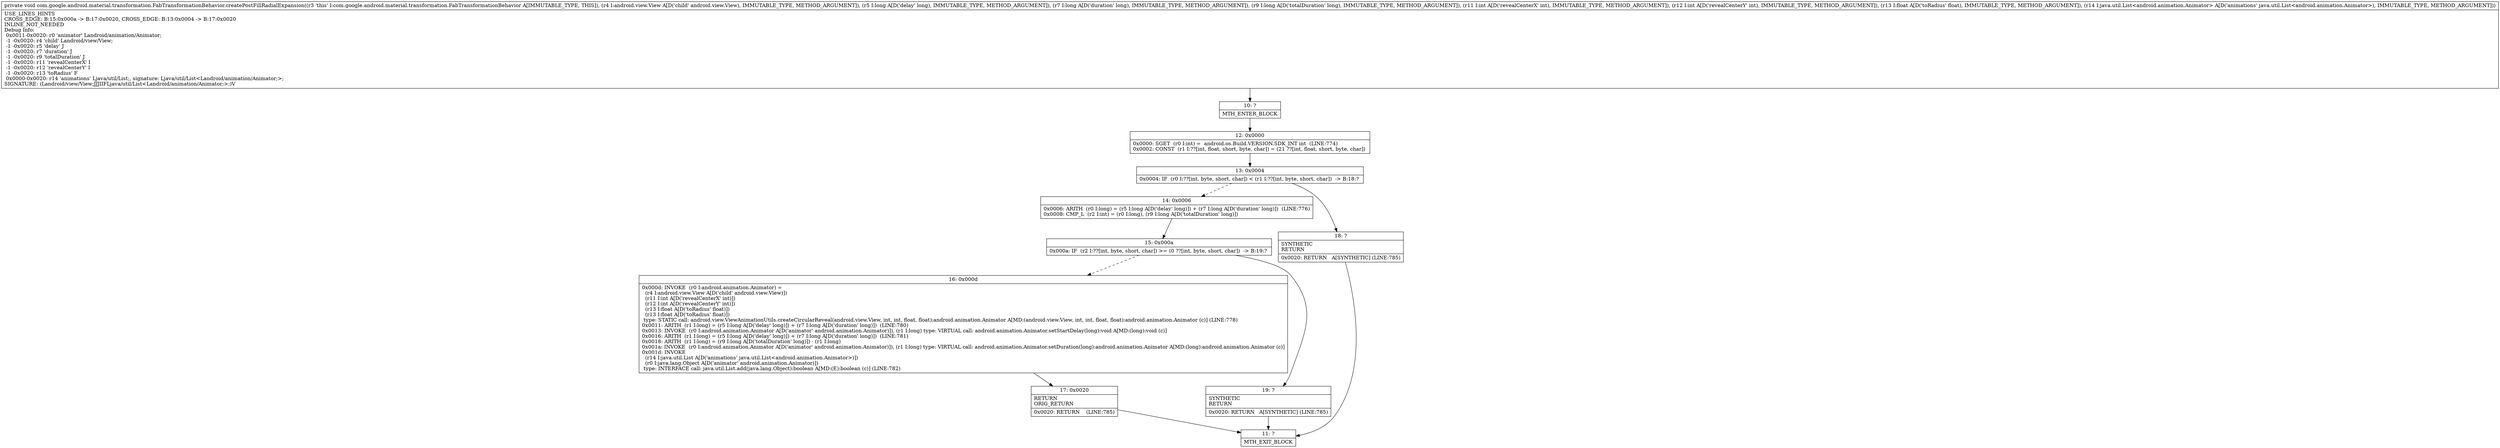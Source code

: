 digraph "CFG forcom.google.android.material.transformation.FabTransformationBehavior.createPostFillRadialExpansion(Landroid\/view\/View;JJJIIFLjava\/util\/List;)V" {
Node_10 [shape=record,label="{10\:\ ?|MTH_ENTER_BLOCK\l}"];
Node_12 [shape=record,label="{12\:\ 0x0000|0x0000: SGET  (r0 I:int) =  android.os.Build.VERSION.SDK_INT int  (LINE:774)\l0x0002: CONST  (r1 I:??[int, float, short, byte, char]) = (21 ??[int, float, short, byte, char]) \l}"];
Node_13 [shape=record,label="{13\:\ 0x0004|0x0004: IF  (r0 I:??[int, byte, short, char]) \< (r1 I:??[int, byte, short, char])  \-\> B:18:? \l}"];
Node_14 [shape=record,label="{14\:\ 0x0006|0x0006: ARITH  (r0 I:long) = (r5 I:long A[D('delay' long)]) + (r7 I:long A[D('duration' long)])  (LINE:776)\l0x0008: CMP_L  (r2 I:int) = (r0 I:long), (r9 I:long A[D('totalDuration' long)]) \l}"];
Node_15 [shape=record,label="{15\:\ 0x000a|0x000a: IF  (r2 I:??[int, byte, short, char]) \>= (0 ??[int, byte, short, char])  \-\> B:19:? \l}"];
Node_16 [shape=record,label="{16\:\ 0x000d|0x000d: INVOKE  (r0 I:android.animation.Animator) = \l  (r4 I:android.view.View A[D('child' android.view.View)])\l  (r11 I:int A[D('revealCenterX' int)])\l  (r12 I:int A[D('revealCenterY' int)])\l  (r13 I:float A[D('toRadius' float)])\l  (r13 I:float A[D('toRadius' float)])\l type: STATIC call: android.view.ViewAnimationUtils.createCircularReveal(android.view.View, int, int, float, float):android.animation.Animator A[MD:(android.view.View, int, int, float, float):android.animation.Animator (c)] (LINE:778)\l0x0011: ARITH  (r1 I:long) = (r5 I:long A[D('delay' long)]) + (r7 I:long A[D('duration' long)])  (LINE:780)\l0x0013: INVOKE  (r0 I:android.animation.Animator A[D('animator' android.animation.Animator)]), (r1 I:long) type: VIRTUAL call: android.animation.Animator.setStartDelay(long):void A[MD:(long):void (c)]\l0x0016: ARITH  (r1 I:long) = (r5 I:long A[D('delay' long)]) + (r7 I:long A[D('duration' long)])  (LINE:781)\l0x0018: ARITH  (r1 I:long) = (r9 I:long A[D('totalDuration' long)]) \- (r1 I:long) \l0x001a: INVOKE  (r0 I:android.animation.Animator A[D('animator' android.animation.Animator)]), (r1 I:long) type: VIRTUAL call: android.animation.Animator.setDuration(long):android.animation.Animator A[MD:(long):android.animation.Animator (c)]\l0x001d: INVOKE  \l  (r14 I:java.util.List A[D('animations' java.util.List\<android.animation.Animator\>)])\l  (r0 I:java.lang.Object A[D('animator' android.animation.Animator)])\l type: INTERFACE call: java.util.List.add(java.lang.Object):boolean A[MD:(E):boolean (c)] (LINE:782)\l}"];
Node_17 [shape=record,label="{17\:\ 0x0020|RETURN\lORIG_RETURN\l|0x0020: RETURN    (LINE:785)\l}"];
Node_11 [shape=record,label="{11\:\ ?|MTH_EXIT_BLOCK\l}"];
Node_19 [shape=record,label="{19\:\ ?|SYNTHETIC\lRETURN\l|0x0020: RETURN   A[SYNTHETIC] (LINE:785)\l}"];
Node_18 [shape=record,label="{18\:\ ?|SYNTHETIC\lRETURN\l|0x0020: RETURN   A[SYNTHETIC] (LINE:785)\l}"];
MethodNode[shape=record,label="{private void com.google.android.material.transformation.FabTransformationBehavior.createPostFillRadialExpansion((r3 'this' I:com.google.android.material.transformation.FabTransformationBehavior A[IMMUTABLE_TYPE, THIS]), (r4 I:android.view.View A[D('child' android.view.View), IMMUTABLE_TYPE, METHOD_ARGUMENT]), (r5 I:long A[D('delay' long), IMMUTABLE_TYPE, METHOD_ARGUMENT]), (r7 I:long A[D('duration' long), IMMUTABLE_TYPE, METHOD_ARGUMENT]), (r9 I:long A[D('totalDuration' long), IMMUTABLE_TYPE, METHOD_ARGUMENT]), (r11 I:int A[D('revealCenterX' int), IMMUTABLE_TYPE, METHOD_ARGUMENT]), (r12 I:int A[D('revealCenterY' int), IMMUTABLE_TYPE, METHOD_ARGUMENT]), (r13 I:float A[D('toRadius' float), IMMUTABLE_TYPE, METHOD_ARGUMENT]), (r14 I:java.util.List\<android.animation.Animator\> A[D('animations' java.util.List\<android.animation.Animator\>), IMMUTABLE_TYPE, METHOD_ARGUMENT]))  | USE_LINES_HINTS\lCROSS_EDGE: B:15:0x000a \-\> B:17:0x0020, CROSS_EDGE: B:13:0x0004 \-\> B:17:0x0020\lINLINE_NOT_NEEDED\lDebug Info:\l  0x0011\-0x0020: r0 'animator' Landroid\/animation\/Animator;\l  \-1 \-0x0020: r4 'child' Landroid\/view\/View;\l  \-1 \-0x0020: r5 'delay' J\l  \-1 \-0x0020: r7 'duration' J\l  \-1 \-0x0020: r9 'totalDuration' J\l  \-1 \-0x0020: r11 'revealCenterX' I\l  \-1 \-0x0020: r12 'revealCenterY' I\l  \-1 \-0x0020: r13 'toRadius' F\l  0x0000\-0x0020: r14 'animations' Ljava\/util\/List;, signature: Ljava\/util\/List\<Landroid\/animation\/Animator;\>;\lSIGNATURE: (Landroid\/view\/View;JJJIIFLjava\/util\/List\<Landroid\/animation\/Animator;\>;)V\l}"];
MethodNode -> Node_10;Node_10 -> Node_12;
Node_12 -> Node_13;
Node_13 -> Node_14[style=dashed];
Node_13 -> Node_18;
Node_14 -> Node_15;
Node_15 -> Node_16[style=dashed];
Node_15 -> Node_19;
Node_16 -> Node_17;
Node_17 -> Node_11;
Node_19 -> Node_11;
Node_18 -> Node_11;
}

